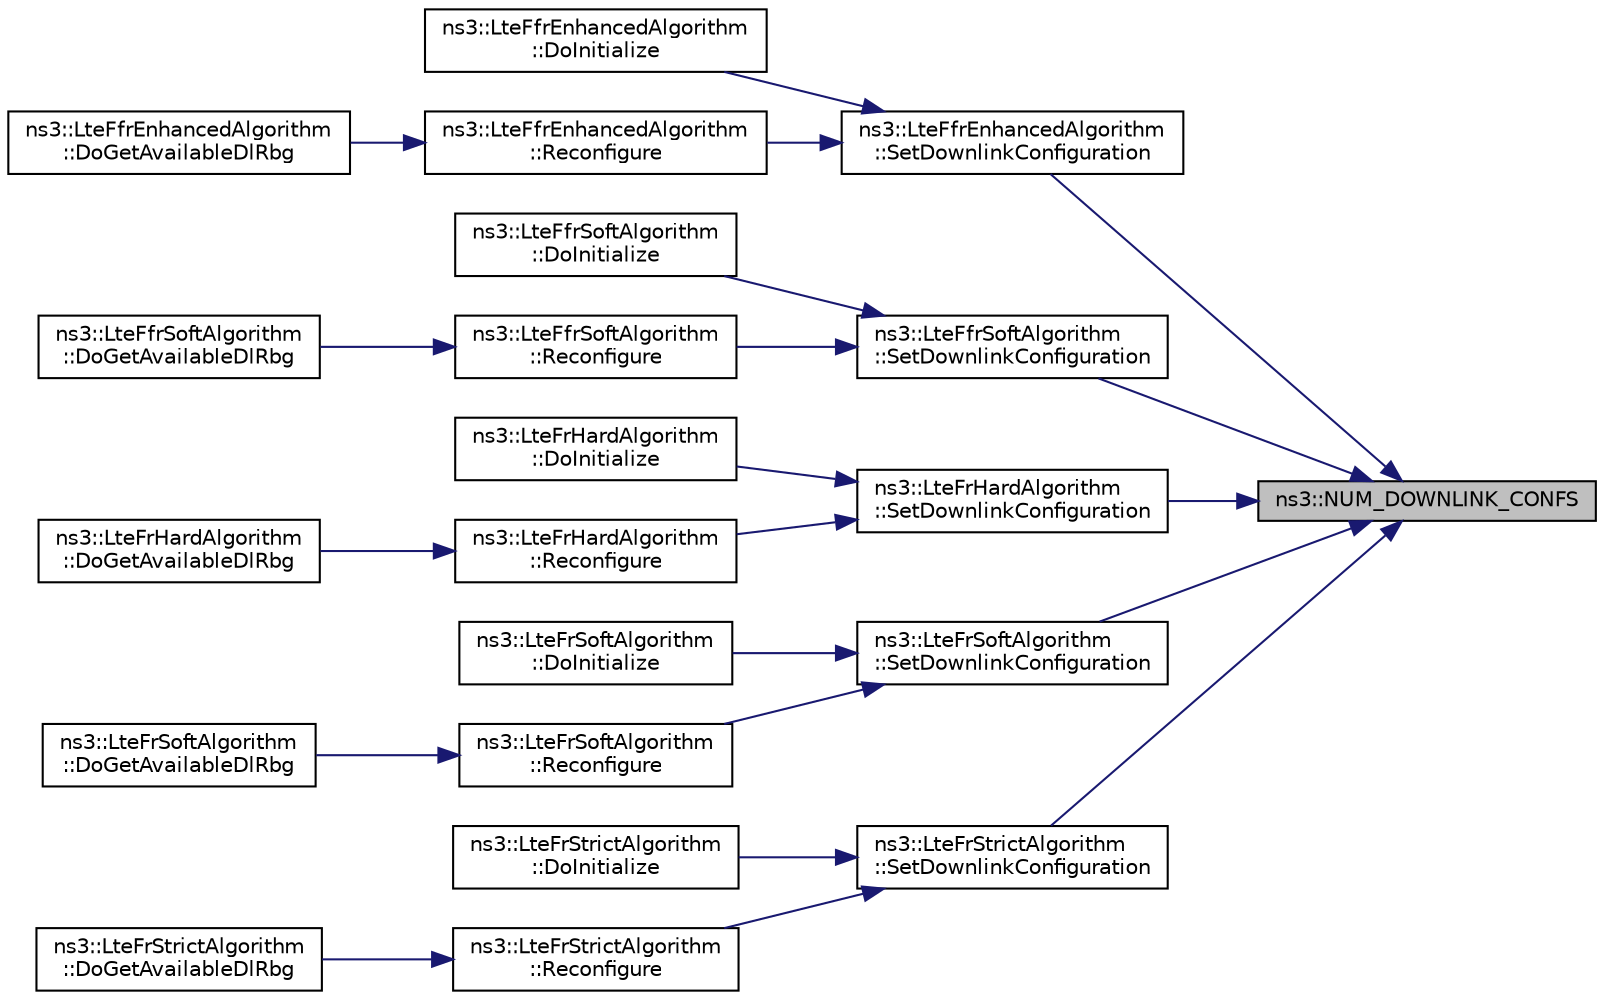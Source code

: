 digraph "ns3::NUM_DOWNLINK_CONFS"
{
 // LATEX_PDF_SIZE
  edge [fontname="Helvetica",fontsize="10",labelfontname="Helvetica",labelfontsize="10"];
  node [fontname="Helvetica",fontsize="10",shape=record];
  rankdir="RL";
  Node1 [label="ns3::NUM_DOWNLINK_CONFS",height=0.2,width=0.4,color="black", fillcolor="grey75", style="filled", fontcolor="black",tooltip=" "];
  Node1 -> Node2 [dir="back",color="midnightblue",fontsize="10",style="solid",fontname="Helvetica"];
  Node2 [label="ns3::LteFfrEnhancedAlgorithm\l::SetDownlinkConfiguration",height=0.2,width=0.4,color="black", fillcolor="white", style="filled",URL="$classns3_1_1_lte_ffr_enhanced_algorithm.html#a31acc239f3b310e791d132db29ff2c80",tooltip="Set downlink configuration."];
  Node2 -> Node3 [dir="back",color="midnightblue",fontsize="10",style="solid",fontname="Helvetica"];
  Node3 [label="ns3::LteFfrEnhancedAlgorithm\l::DoInitialize",height=0.2,width=0.4,color="black", fillcolor="white", style="filled",URL="$classns3_1_1_lte_ffr_enhanced_algorithm.html#ae326a062caf14fa97b2b818634b2ba02",tooltip="Initialize() implementation."];
  Node2 -> Node4 [dir="back",color="midnightblue",fontsize="10",style="solid",fontname="Helvetica"];
  Node4 [label="ns3::LteFfrEnhancedAlgorithm\l::Reconfigure",height=0.2,width=0.4,color="black", fillcolor="white", style="filled",URL="$classns3_1_1_lte_ffr_enhanced_algorithm.html#aa0e7e7915a6372a12a16ac7b3da80d2c",tooltip="Automatic FR reconfiguration."];
  Node4 -> Node5 [dir="back",color="midnightblue",fontsize="10",style="solid",fontname="Helvetica"];
  Node5 [label="ns3::LteFfrEnhancedAlgorithm\l::DoGetAvailableDlRbg",height=0.2,width=0.4,color="black", fillcolor="white", style="filled",URL="$classns3_1_1_lte_ffr_enhanced_algorithm.html#ad52d2680e10579f58fade8517ca4479b",tooltip="Implementation of LteFfrSapProvider::GetAvailableDlRbg."];
  Node1 -> Node6 [dir="back",color="midnightblue",fontsize="10",style="solid",fontname="Helvetica"];
  Node6 [label="ns3::LteFfrSoftAlgorithm\l::SetDownlinkConfiguration",height=0.2,width=0.4,color="black", fillcolor="white", style="filled",URL="$classns3_1_1_lte_ffr_soft_algorithm.html#a92e9f30bb39e18836e0172ab6c081399",tooltip="Set downlink configuration function."];
  Node6 -> Node7 [dir="back",color="midnightblue",fontsize="10",style="solid",fontname="Helvetica"];
  Node7 [label="ns3::LteFfrSoftAlgorithm\l::DoInitialize",height=0.2,width=0.4,color="black", fillcolor="white", style="filled",URL="$classns3_1_1_lte_ffr_soft_algorithm.html#ae32e7df75704fe9e4c1cbce04d8f0bbd",tooltip="Initialize() implementation."];
  Node6 -> Node8 [dir="back",color="midnightblue",fontsize="10",style="solid",fontname="Helvetica"];
  Node8 [label="ns3::LteFfrSoftAlgorithm\l::Reconfigure",height=0.2,width=0.4,color="black", fillcolor="white", style="filled",URL="$classns3_1_1_lte_ffr_soft_algorithm.html#a04d927a34e1972425eacfdcbb6b39a72",tooltip="Automatic FR reconfiguration."];
  Node8 -> Node9 [dir="back",color="midnightblue",fontsize="10",style="solid",fontname="Helvetica"];
  Node9 [label="ns3::LteFfrSoftAlgorithm\l::DoGetAvailableDlRbg",height=0.2,width=0.4,color="black", fillcolor="white", style="filled",URL="$classns3_1_1_lte_ffr_soft_algorithm.html#ac137b396b2af6df7414b0d60f0626a2e",tooltip="Implementation of LteFfrSapProvider::GetAvailableDlRbg."];
  Node1 -> Node10 [dir="back",color="midnightblue",fontsize="10",style="solid",fontname="Helvetica"];
  Node10 [label="ns3::LteFrHardAlgorithm\l::SetDownlinkConfiguration",height=0.2,width=0.4,color="black", fillcolor="white", style="filled",URL="$classns3_1_1_lte_fr_hard_algorithm.html#a03585d1a4f4c9c0f407db34abf9a9e26",tooltip="Set downlink configuration."];
  Node10 -> Node11 [dir="back",color="midnightblue",fontsize="10",style="solid",fontname="Helvetica"];
  Node11 [label="ns3::LteFrHardAlgorithm\l::DoInitialize",height=0.2,width=0.4,color="black", fillcolor="white", style="filled",URL="$classns3_1_1_lte_fr_hard_algorithm.html#ac90b8eea2e948a3f017104ac0dc8cbda",tooltip="Initialize() implementation."];
  Node10 -> Node12 [dir="back",color="midnightblue",fontsize="10",style="solid",fontname="Helvetica"];
  Node12 [label="ns3::LteFrHardAlgorithm\l::Reconfigure",height=0.2,width=0.4,color="black", fillcolor="white", style="filled",URL="$classns3_1_1_lte_fr_hard_algorithm.html#a2361e34ef52d698618de499d86a2ee25",tooltip="Automatic FR reconfiguration."];
  Node12 -> Node13 [dir="back",color="midnightblue",fontsize="10",style="solid",fontname="Helvetica"];
  Node13 [label="ns3::LteFrHardAlgorithm\l::DoGetAvailableDlRbg",height=0.2,width=0.4,color="black", fillcolor="white", style="filled",URL="$classns3_1_1_lte_fr_hard_algorithm.html#a870a430765138608c1e495f33db544fa",tooltip="Implementation of LteFfrSapProvider::GetAvailableDlRbg."];
  Node1 -> Node14 [dir="back",color="midnightblue",fontsize="10",style="solid",fontname="Helvetica"];
  Node14 [label="ns3::LteFrSoftAlgorithm\l::SetDownlinkConfiguration",height=0.2,width=0.4,color="black", fillcolor="white", style="filled",URL="$classns3_1_1_lte_fr_soft_algorithm.html#a1e55d20c1c4cbd671d419dbee4f8ae92",tooltip="Set downlink configuration."];
  Node14 -> Node15 [dir="back",color="midnightblue",fontsize="10",style="solid",fontname="Helvetica"];
  Node15 [label="ns3::LteFrSoftAlgorithm\l::DoInitialize",height=0.2,width=0.4,color="black", fillcolor="white", style="filled",URL="$classns3_1_1_lte_fr_soft_algorithm.html#a7780359fd9a2d6ff828d3db4b80b91af",tooltip="Initialize() implementation."];
  Node14 -> Node16 [dir="back",color="midnightblue",fontsize="10",style="solid",fontname="Helvetica"];
  Node16 [label="ns3::LteFrSoftAlgorithm\l::Reconfigure",height=0.2,width=0.4,color="black", fillcolor="white", style="filled",URL="$classns3_1_1_lte_fr_soft_algorithm.html#a3b6031f6c090a085bfbdf42b67bc819f",tooltip="Automatic FR reconfiguration."];
  Node16 -> Node17 [dir="back",color="midnightblue",fontsize="10",style="solid",fontname="Helvetica"];
  Node17 [label="ns3::LteFrSoftAlgorithm\l::DoGetAvailableDlRbg",height=0.2,width=0.4,color="black", fillcolor="white", style="filled",URL="$classns3_1_1_lte_fr_soft_algorithm.html#a66a16addf83f5938a9f297321238d027",tooltip="Implementation of LteFfrSapProvider::GetAvailableDlRbg."];
  Node1 -> Node18 [dir="back",color="midnightblue",fontsize="10",style="solid",fontname="Helvetica"];
  Node18 [label="ns3::LteFrStrictAlgorithm\l::SetDownlinkConfiguration",height=0.2,width=0.4,color="black", fillcolor="white", style="filled",URL="$classns3_1_1_lte_fr_strict_algorithm.html#ab139e9cc393475c81de13996164c2e85",tooltip="Set downlink configuration."];
  Node18 -> Node19 [dir="back",color="midnightblue",fontsize="10",style="solid",fontname="Helvetica"];
  Node19 [label="ns3::LteFrStrictAlgorithm\l::DoInitialize",height=0.2,width=0.4,color="black", fillcolor="white", style="filled",URL="$classns3_1_1_lte_fr_strict_algorithm.html#acb0b795e982f2d5219faca62e66b6a85",tooltip="Initialize() implementation."];
  Node18 -> Node20 [dir="back",color="midnightblue",fontsize="10",style="solid",fontname="Helvetica"];
  Node20 [label="ns3::LteFrStrictAlgorithm\l::Reconfigure",height=0.2,width=0.4,color="black", fillcolor="white", style="filled",URL="$classns3_1_1_lte_fr_strict_algorithm.html#a7429b4c664c7e0c9a388020bb4701d30",tooltip="Automatic FR reconfiguration."];
  Node20 -> Node21 [dir="back",color="midnightblue",fontsize="10",style="solid",fontname="Helvetica"];
  Node21 [label="ns3::LteFrStrictAlgorithm\l::DoGetAvailableDlRbg",height=0.2,width=0.4,color="black", fillcolor="white", style="filled",URL="$classns3_1_1_lte_fr_strict_algorithm.html#a6f478a1511230cc9b3057f88988fd6ec",tooltip="Implementation of LteFfrSapProvider::GetAvailableDlRbg."];
}
